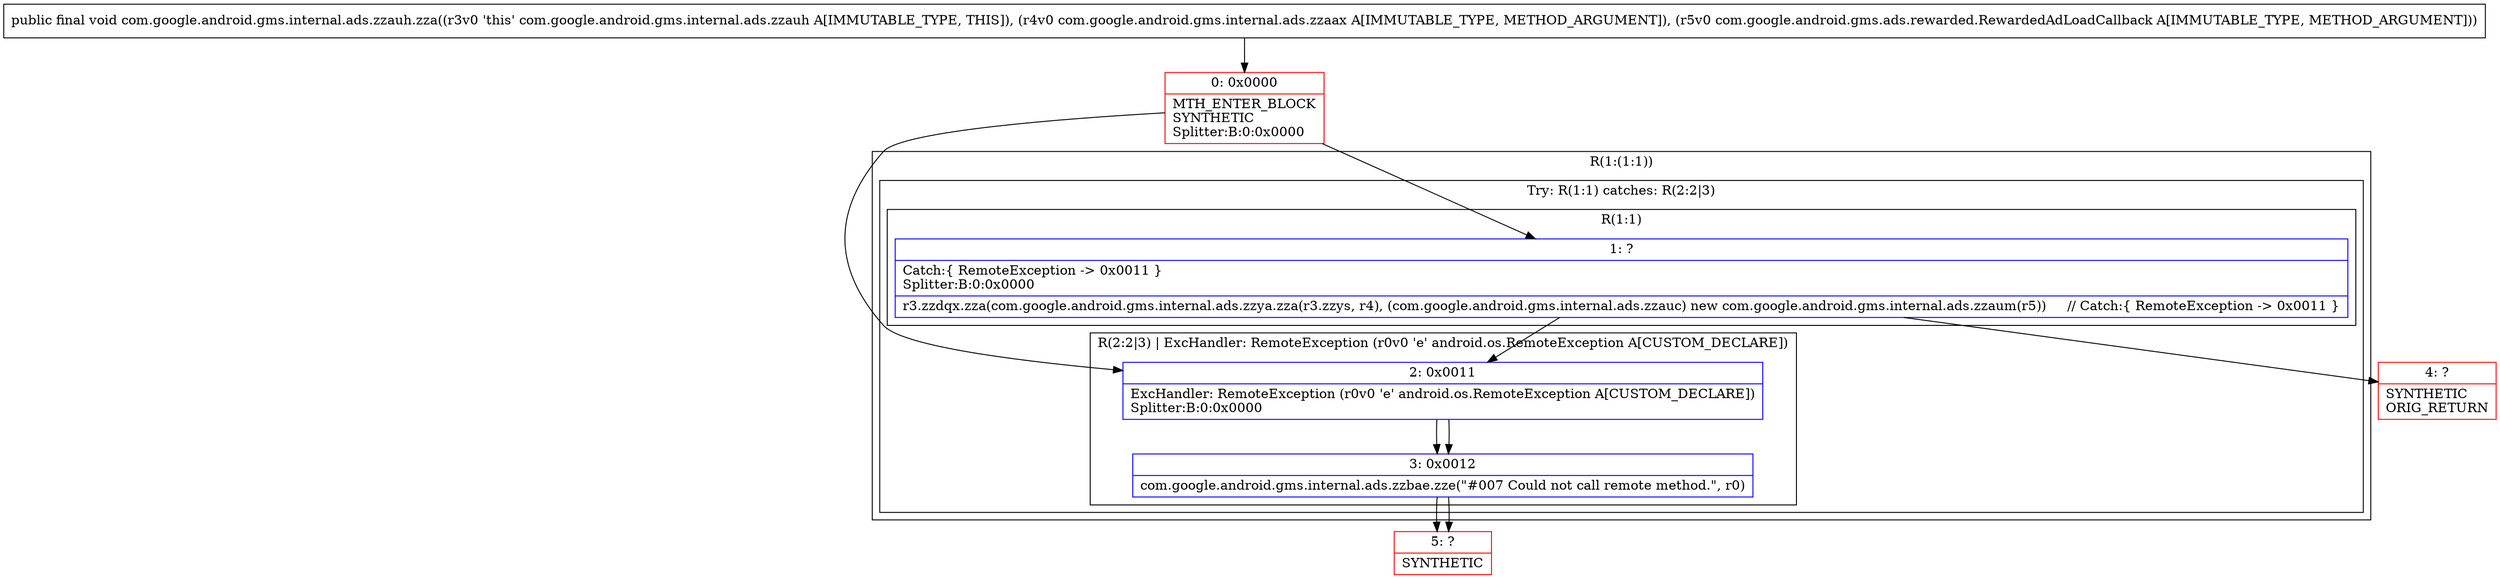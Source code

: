 digraph "CFG forcom.google.android.gms.internal.ads.zzauh.zza(Lcom\/google\/android\/gms\/internal\/ads\/zzaax;Lcom\/google\/android\/gms\/ads\/rewarded\/RewardedAdLoadCallback;)V" {
subgraph cluster_Region_984915178 {
label = "R(1:(1:1))";
node [shape=record,color=blue];
subgraph cluster_TryCatchRegion_1843417892 {
label = "Try: R(1:1) catches: R(2:2|3)";
node [shape=record,color=blue];
subgraph cluster_Region_1913966608 {
label = "R(1:1)";
node [shape=record,color=blue];
Node_1 [shape=record,label="{1\:\ ?|Catch:\{ RemoteException \-\> 0x0011 \}\lSplitter:B:0:0x0000\l|r3.zzdqx.zza(com.google.android.gms.internal.ads.zzya.zza(r3.zzys, r4), (com.google.android.gms.internal.ads.zzauc) new com.google.android.gms.internal.ads.zzaum(r5))     \/\/ Catch:\{ RemoteException \-\> 0x0011 \}\l}"];
}
subgraph cluster_Region_750584491 {
label = "R(2:2|3) | ExcHandler: RemoteException (r0v0 'e' android.os.RemoteException A[CUSTOM_DECLARE])\l";
node [shape=record,color=blue];
Node_2 [shape=record,label="{2\:\ 0x0011|ExcHandler: RemoteException (r0v0 'e' android.os.RemoteException A[CUSTOM_DECLARE])\lSplitter:B:0:0x0000\l}"];
Node_3 [shape=record,label="{3\:\ 0x0012|com.google.android.gms.internal.ads.zzbae.zze(\"#007 Could not call remote method.\", r0)\l}"];
}
}
}
subgraph cluster_Region_750584491 {
label = "R(2:2|3) | ExcHandler: RemoteException (r0v0 'e' android.os.RemoteException A[CUSTOM_DECLARE])\l";
node [shape=record,color=blue];
Node_2 [shape=record,label="{2\:\ 0x0011|ExcHandler: RemoteException (r0v0 'e' android.os.RemoteException A[CUSTOM_DECLARE])\lSplitter:B:0:0x0000\l}"];
Node_3 [shape=record,label="{3\:\ 0x0012|com.google.android.gms.internal.ads.zzbae.zze(\"#007 Could not call remote method.\", r0)\l}"];
}
Node_0 [shape=record,color=red,label="{0\:\ 0x0000|MTH_ENTER_BLOCK\lSYNTHETIC\lSplitter:B:0:0x0000\l}"];
Node_4 [shape=record,color=red,label="{4\:\ ?|SYNTHETIC\lORIG_RETURN\l}"];
Node_5 [shape=record,color=red,label="{5\:\ ?|SYNTHETIC\l}"];
MethodNode[shape=record,label="{public final void com.google.android.gms.internal.ads.zzauh.zza((r3v0 'this' com.google.android.gms.internal.ads.zzauh A[IMMUTABLE_TYPE, THIS]), (r4v0 com.google.android.gms.internal.ads.zzaax A[IMMUTABLE_TYPE, METHOD_ARGUMENT]), (r5v0 com.google.android.gms.ads.rewarded.RewardedAdLoadCallback A[IMMUTABLE_TYPE, METHOD_ARGUMENT])) }"];
MethodNode -> Node_0;
Node_1 -> Node_2;
Node_1 -> Node_4;
Node_2 -> Node_3;
Node_3 -> Node_5;
Node_2 -> Node_3;
Node_3 -> Node_5;
Node_0 -> Node_1;
Node_0 -> Node_2;
}

